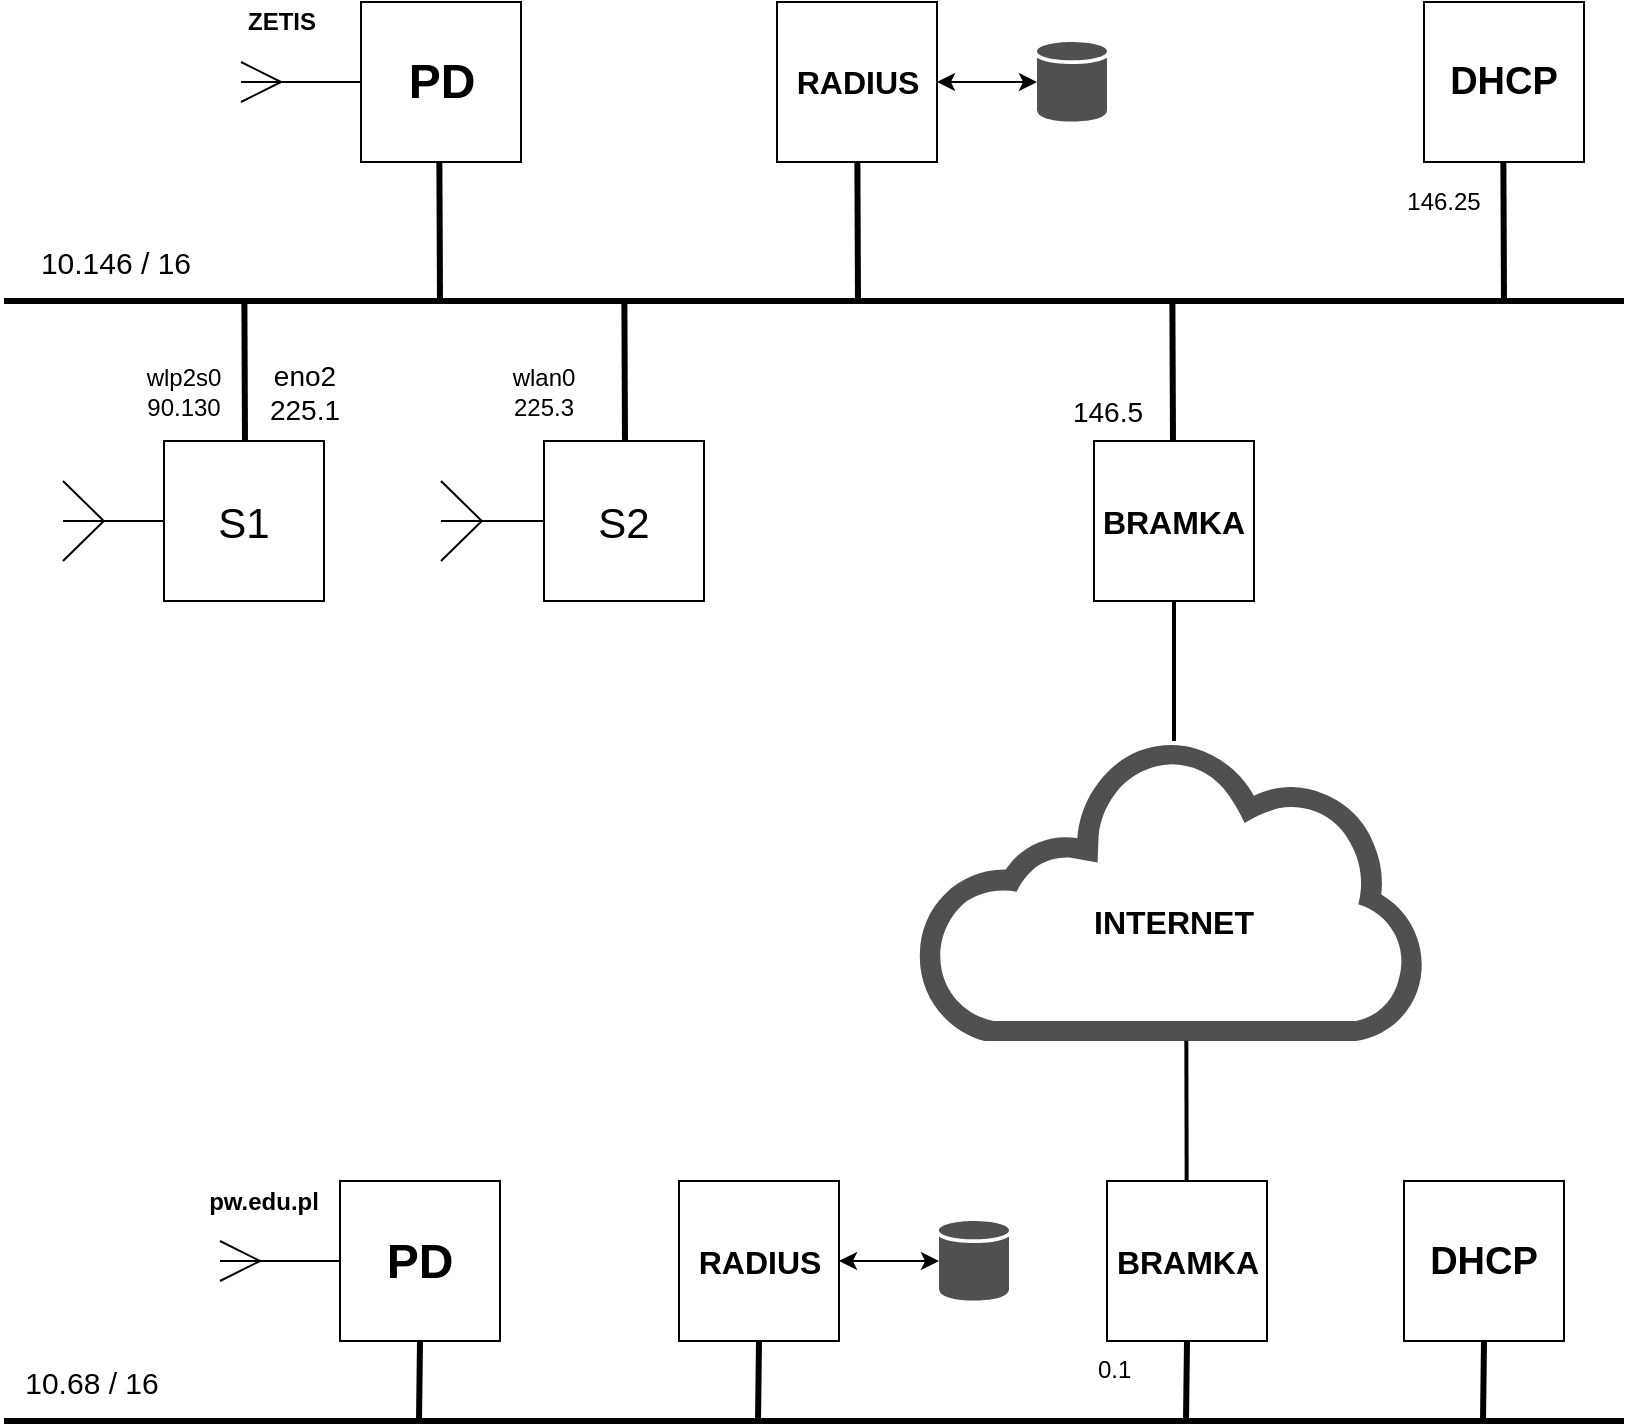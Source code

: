 <mxfile version="10.6.9" type="device"><diagram id="qBMnaad-tr1dU8JhTP3Y" name="Strona-1"><mxGraphModel dx="1162" dy="706" grid="1" gridSize="10" guides="1" tooltips="1" connect="1" arrows="1" fold="1" page="1" pageScale="1" pageWidth="1169" pageHeight="827" math="0" shadow="0"><root><mxCell id="0"/><mxCell id="1" parent="0"/><mxCell id="VgQm7Q-8ZgDjxKqc2qrW-3" value="" style="endArrow=none;html=1;strokeWidth=3;" parent="1" edge="1"><mxGeometry width="50" height="50" relative="1" as="geometry"><mxPoint x="70" y="159.5" as="sourcePoint"/><mxPoint x="880" y="159.5" as="targetPoint"/></mxGeometry></mxCell><mxCell id="VgQm7Q-8ZgDjxKqc2qrW-16" value="&lt;font style=&quot;font-size: 16px;&quot;&gt;&lt;b style=&quot;font-size: 16px;&quot;&gt;RADIUS&lt;/b&gt;&lt;/font&gt;" style="whiteSpace=wrap;html=1;aspect=fixed;fontSize=16;" parent="1" vertex="1"><mxGeometry x="407.5" y="599.5" width="80" height="80" as="geometry"/></mxCell><mxCell id="VgQm7Q-8ZgDjxKqc2qrW-17" value="" style="endArrow=none;html=1;strokeWidth=3;entryX=0.5;entryY=1;entryDx=0;entryDy=0;" parent="1" target="VgQm7Q-8ZgDjxKqc2qrW-16" edge="1"><mxGeometry width="50" height="50" relative="1" as="geometry"><mxPoint x="447" y="719.5" as="sourcePoint"/><mxPoint x="279" y="169.5" as="targetPoint"/></mxGeometry></mxCell><mxCell id="VgQm7Q-8ZgDjxKqc2qrW-18" value="" style="shadow=0;dashed=0;html=1;strokeColor=none;fillColor=#505050;labelPosition=center;verticalLabelPosition=bottom;verticalAlign=top;outlineConnect=0;align=center;shape=mxgraph.office.databases.database;fontSize=19;" parent="1" vertex="1"><mxGeometry x="537.5" y="619.5" width="35" height="40" as="geometry"/></mxCell><mxCell id="VgQm7Q-8ZgDjxKqc2qrW-19" value="" style="endArrow=classic;startArrow=classic;html=1;strokeWidth=1;fontSize=19;exitX=1;exitY=0.5;exitDx=0;exitDy=0;" parent="1" source="VgQm7Q-8ZgDjxKqc2qrW-16" target="VgQm7Q-8ZgDjxKqc2qrW-18" edge="1"><mxGeometry width="50" height="50" relative="1" as="geometry"><mxPoint x="57.5" y="969.5" as="sourcePoint"/><mxPoint x="107.5" y="919.5" as="targetPoint"/></mxGeometry></mxCell><mxCell id="VgQm7Q-8ZgDjxKqc2qrW-20" value="&lt;font style=&quot;font-size: 19px;&quot;&gt;&lt;b style=&quot;font-size: 19px;&quot;&gt;DHCP&lt;/b&gt;&lt;/font&gt;" style="whiteSpace=wrap;html=1;aspect=fixed;fontSize=19;" parent="1" vertex="1"><mxGeometry x="780" y="10" width="80" height="80" as="geometry"/></mxCell><mxCell id="VgQm7Q-8ZgDjxKqc2qrW-21" value="" style="endArrow=none;html=1;strokeWidth=3;entryX=0.5;entryY=1;entryDx=0;entryDy=0;" parent="1" edge="1"><mxGeometry width="50" height="50" relative="1" as="geometry"><mxPoint x="820" y="160" as="sourcePoint"/><mxPoint x="819.69" y="90.138" as="targetPoint"/></mxGeometry></mxCell><mxCell id="VgQm7Q-8ZgDjxKqc2qrW-22" value="BRAMKA" style="whiteSpace=wrap;html=1;aspect=fixed;fontSize=16;fontStyle=1" parent="1" vertex="1"><mxGeometry x="615" y="229.5" width="80" height="80" as="geometry"/></mxCell><mxCell id="VgQm7Q-8ZgDjxKqc2qrW-23" value="" style="endArrow=none;html=1;strokeWidth=3;entryX=0.5;entryY=1;entryDx=0;entryDy=0;" parent="1" edge="1"><mxGeometry width="50" height="50" relative="1" as="geometry"><mxPoint x="654.5" y="229.5" as="sourcePoint"/><mxPoint x="654.19" y="159.638" as="targetPoint"/></mxGeometry></mxCell><mxCell id="VgQm7Q-8ZgDjxKqc2qrW-24" value="" style="pointerEvents=1;shadow=0;dashed=0;html=1;strokeColor=none;fillColor=#505050;labelPosition=center;verticalLabelPosition=bottom;outlineConnect=0;verticalAlign=top;align=center;shape=mxgraph.office.clouds.cloud;fontSize=16;autosize=0;noLabel=0;" parent="1" vertex="1"><mxGeometry x="527" y="379.5" width="256" height="150" as="geometry"/></mxCell><mxCell id="VgQm7Q-8ZgDjxKqc2qrW-26" value="INTERNET" style="text;html=1;strokeColor=none;fillColor=none;align=center;verticalAlign=middle;whiteSpace=wrap;rounded=0;fontSize=16;fontStyle=1;autosize=0;noLabel=0;" parent="1" vertex="1"><mxGeometry x="635" y="459.5" width="40" height="20" as="geometry"/></mxCell><mxCell id="VgQm7Q-8ZgDjxKqc2qrW-27" value="" style="endArrow=none;html=1;strokeWidth=2;fontSize=16;entryX=0.5;entryY=1;entryDx=0;entryDy=0;" parent="1" source="VgQm7Q-8ZgDjxKqc2qrW-24" target="VgQm7Q-8ZgDjxKqc2qrW-22" edge="1"><mxGeometry width="50" height="50" relative="1" as="geometry"><mxPoint x="100" y="629.5" as="sourcePoint"/><mxPoint x="150" y="579.5" as="targetPoint"/></mxGeometry></mxCell><mxCell id="VgQm7Q-8ZgDjxKqc2qrW-28" value="&lt;font style=&quot;font-size: 15px&quot;&gt;10.146 / 16&lt;/font&gt;" style="text;html=1;strokeColor=none;fillColor=none;align=center;verticalAlign=middle;whiteSpace=wrap;rounded=0;fontSize=16;" parent="1" vertex="1"><mxGeometry x="81" y="129.5" width="90" height="20" as="geometry"/></mxCell><mxCell id="VgQm7Q-8ZgDjxKqc2qrW-30" value="S1" style="whiteSpace=wrap;html=1;aspect=fixed;fontSize=21;" parent="1" vertex="1"><mxGeometry x="150" y="229.5" width="80" height="80" as="geometry"/></mxCell><mxCell id="VgQm7Q-8ZgDjxKqc2qrW-31" value="" style="endArrow=none;html=1;strokeWidth=3;entryX=0.5;entryY=1;entryDx=0;entryDy=0;" parent="1" edge="1"><mxGeometry width="50" height="50" relative="1" as="geometry"><mxPoint x="190.5" y="229.5" as="sourcePoint"/><mxPoint x="190.19" y="159.638" as="targetPoint"/></mxGeometry></mxCell><mxCell id="VgQm7Q-8ZgDjxKqc2qrW-33" value="&lt;span style=&quot;font-size: 14px&quot;&gt;eno2&lt;br&gt;225.1&lt;/span&gt;" style="text;html=1;strokeColor=none;fillColor=none;align=center;verticalAlign=middle;whiteSpace=wrap;rounded=0;fontSize=14;" parent="1" vertex="1"><mxGeometry x="199.5" y="189.5" width="41" height="30" as="geometry"/></mxCell><mxCell id="VgQm7Q-8ZgDjxKqc2qrW-34" value="146.5" style="text;html=1;strokeColor=none;fillColor=none;align=center;verticalAlign=middle;whiteSpace=wrap;rounded=0;fontSize=14;" parent="1" vertex="1"><mxGeometry x="597.5" y="204.5" width="48" height="20" as="geometry"/></mxCell><mxCell id="VgQm7Q-8ZgDjxKqc2qrW-38" value="S2" style="whiteSpace=wrap;html=1;aspect=fixed;fontSize=21;" parent="1" vertex="1"><mxGeometry x="340" y="229.5" width="80" height="80" as="geometry"/></mxCell><mxCell id="VgQm7Q-8ZgDjxKqc2qrW-39" value="" style="endArrow=none;html=1;strokeWidth=3;entryX=0.5;entryY=1;entryDx=0;entryDy=0;" parent="1" edge="1"><mxGeometry width="50" height="50" relative="1" as="geometry"><mxPoint x="380.5" y="229.5" as="sourcePoint"/><mxPoint x="380.19" y="159.638" as="targetPoint"/></mxGeometry></mxCell><mxCell id="VuULmSxJueewxowDO9us-1" value="" style="endArrow=none;html=1;strokeWidth=3;" edge="1" parent="1"><mxGeometry width="50" height="50" relative="1" as="geometry"><mxPoint x="70" y="719.5" as="sourcePoint"/><mxPoint x="880" y="719.5" as="targetPoint"/></mxGeometry></mxCell><mxCell id="VuULmSxJueewxowDO9us-8" value="&lt;font style=&quot;font-size: 24px&quot;&gt;&lt;b&gt;PD&lt;/b&gt;&lt;/font&gt;" style="whiteSpace=wrap;html=1;aspect=fixed;" vertex="1" parent="1"><mxGeometry x="238" y="599.5" width="80" height="80" as="geometry"/></mxCell><mxCell id="VuULmSxJueewxowDO9us-9" value="" style="endArrow=none;html=1;strokeWidth=1;" edge="1" parent="1"><mxGeometry width="50" height="50" relative="1" as="geometry"><mxPoint x="178" y="629.5" as="sourcePoint"/><mxPoint x="198" y="639.5" as="targetPoint"/><Array as="points"/></mxGeometry></mxCell><mxCell id="VuULmSxJueewxowDO9us-10" value="" style="endArrow=none;html=1;strokeWidth=1;entryX=0;entryY=0.5;entryDx=0;entryDy=0;" edge="1" parent="1" target="VuULmSxJueewxowDO9us-8"><mxGeometry width="50" height="50" relative="1" as="geometry"><mxPoint x="178" y="639.5" as="sourcePoint"/><mxPoint x="188" y="599.5" as="targetPoint"/><Array as="points"/></mxGeometry></mxCell><mxCell id="VuULmSxJueewxowDO9us-11" value="" style="endArrow=none;html=1;strokeWidth=1;" edge="1" parent="1"><mxGeometry width="50" height="50" relative="1" as="geometry"><mxPoint x="178" y="649.5" as="sourcePoint"/><mxPoint x="198" y="639.5" as="targetPoint"/><Array as="points"/></mxGeometry></mxCell><mxCell id="VuULmSxJueewxowDO9us-12" value="pw.edu.pl" style="text;html=1;strokeColor=none;fillColor=none;align=center;verticalAlign=middle;whiteSpace=wrap;rounded=0;fontStyle=1" vertex="1" parent="1"><mxGeometry x="180" y="599.5" width="40" height="20" as="geometry"/></mxCell><mxCell id="VuULmSxJueewxowDO9us-13" value="" style="endArrow=none;html=1;strokeWidth=3;" edge="1" parent="1"><mxGeometry width="50" height="50" relative="1" as="geometry"><mxPoint x="277.5" y="719.5" as="sourcePoint"/><mxPoint x="278" y="679.5" as="targetPoint"/></mxGeometry></mxCell><mxCell id="VuULmSxJueewxowDO9us-14" value="BRAMKA" style="whiteSpace=wrap;html=1;aspect=fixed;fontSize=16;fontStyle=1" vertex="1" parent="1"><mxGeometry x="621.5" y="599.5" width="80" height="80" as="geometry"/></mxCell><mxCell id="VuULmSxJueewxowDO9us-15" value="" style="endArrow=none;html=1;strokeWidth=3;" edge="1" parent="1"><mxGeometry width="50" height="50" relative="1" as="geometry"><mxPoint x="661" y="719.5" as="sourcePoint"/><mxPoint x="661.5" y="679.5" as="targetPoint"/></mxGeometry></mxCell><mxCell id="VuULmSxJueewxowDO9us-16" value="" style="endArrow=none;html=1;strokeWidth=2;fontSize=16;entryX=0.5;entryY=1;entryDx=0;entryDy=0;" edge="1" parent="1"><mxGeometry width="50" height="50" relative="1" as="geometry"><mxPoint x="661.328" y="599.5" as="sourcePoint"/><mxPoint x="661.167" y="529.333" as="targetPoint"/></mxGeometry></mxCell><mxCell id="VuULmSxJueewxowDO9us-18" value="&lt;font style=&quot;font-size: 15px&quot;&gt;&lt;span&gt;10.68&lt;/span&gt;&amp;nbsp;/ 16&lt;/font&gt;" style="text;html=1;strokeColor=none;fillColor=none;align=center;verticalAlign=middle;whiteSpace=wrap;rounded=0;fontSize=16;" vertex="1" parent="1"><mxGeometry x="69" y="689.5" width="90" height="20" as="geometry"/></mxCell><mxCell id="VuULmSxJueewxowDO9us-20" value="0.1" style="text;html=1;" vertex="1" parent="1"><mxGeometry x="615" y="679.5" width="25" height="30" as="geometry"/></mxCell><mxCell id="VuULmSxJueewxowDO9us-22" value="&lt;font style=&quot;font-size: 19px;&quot;&gt;&lt;b style=&quot;font-size: 19px;&quot;&gt;DHCP&lt;/b&gt;&lt;/font&gt;" style="whiteSpace=wrap;html=1;aspect=fixed;fontSize=19;" vertex="1" parent="1"><mxGeometry x="770" y="599.5" width="80" height="80" as="geometry"/></mxCell><mxCell id="VuULmSxJueewxowDO9us-23" value="" style="endArrow=none;html=1;strokeWidth=3;" edge="1" parent="1"><mxGeometry width="50" height="50" relative="1" as="geometry"><mxPoint x="809.5" y="719.5" as="sourcePoint"/><mxPoint x="810" y="679.5" as="targetPoint"/></mxGeometry></mxCell><mxCell id="VuULmSxJueewxowDO9us-32" value="&lt;font style=&quot;font-size: 24px&quot;&gt;&lt;b&gt;PD&lt;/b&gt;&lt;/font&gt;" style="whiteSpace=wrap;html=1;aspect=fixed;" vertex="1" parent="1"><mxGeometry x="248.5" y="10" width="80" height="80" as="geometry"/></mxCell><mxCell id="VuULmSxJueewxowDO9us-33" value="" style="endArrow=none;html=1;strokeWidth=1;" edge="1" parent="1"><mxGeometry width="50" height="50" relative="1" as="geometry"><mxPoint x="188.5" y="40" as="sourcePoint"/><mxPoint x="208.5" y="50" as="targetPoint"/><Array as="points"/></mxGeometry></mxCell><mxCell id="VuULmSxJueewxowDO9us-34" value="" style="endArrow=none;html=1;strokeWidth=1;entryX=0;entryY=0.5;entryDx=0;entryDy=0;" edge="1" parent="1" target="VuULmSxJueewxowDO9us-32"><mxGeometry width="50" height="50" relative="1" as="geometry"><mxPoint x="188.5" y="50" as="sourcePoint"/><mxPoint x="198.5" y="10" as="targetPoint"/><Array as="points"/></mxGeometry></mxCell><mxCell id="VuULmSxJueewxowDO9us-35" value="" style="endArrow=none;html=1;strokeWidth=1;" edge="1" parent="1"><mxGeometry width="50" height="50" relative="1" as="geometry"><mxPoint x="188.5" y="60" as="sourcePoint"/><mxPoint x="208.5" y="50" as="targetPoint"/><Array as="points"/></mxGeometry></mxCell><mxCell id="VuULmSxJueewxowDO9us-37" value="ZETIS" style="text;html=1;strokeColor=none;fillColor=none;align=center;verticalAlign=middle;whiteSpace=wrap;rounded=0;fontStyle=1" vertex="1" parent="1"><mxGeometry x="189" y="10" width="40" height="20" as="geometry"/></mxCell><mxCell id="VuULmSxJueewxowDO9us-38" value="" style="endArrow=none;html=1;strokeWidth=3;entryX=0.5;entryY=1;entryDx=0;entryDy=0;" edge="1" parent="1"><mxGeometry width="50" height="50" relative="1" as="geometry"><mxPoint x="288" y="160" as="sourcePoint"/><mxPoint x="287.69" y="90.138" as="targetPoint"/></mxGeometry></mxCell><mxCell id="VuULmSxJueewxowDO9us-39" value="&lt;font style=&quot;font-size: 16px;&quot;&gt;&lt;b style=&quot;font-size: 16px;&quot;&gt;RADIUS&lt;/b&gt;&lt;/font&gt;" style="whiteSpace=wrap;html=1;aspect=fixed;fontSize=16;" vertex="1" parent="1"><mxGeometry x="456.5" y="10" width="80" height="80" as="geometry"/></mxCell><mxCell id="VuULmSxJueewxowDO9us-40" value="" style="shadow=0;dashed=0;html=1;strokeColor=none;fillColor=#505050;labelPosition=center;verticalLabelPosition=bottom;verticalAlign=top;outlineConnect=0;align=center;shape=mxgraph.office.databases.database;fontSize=19;" vertex="1" parent="1"><mxGeometry x="586.5" y="30" width="35" height="40" as="geometry"/></mxCell><mxCell id="VuULmSxJueewxowDO9us-41" value="" style="endArrow=classic;startArrow=classic;html=1;strokeWidth=1;fontSize=19;exitX=1;exitY=0.5;exitDx=0;exitDy=0;" edge="1" parent="1" source="VuULmSxJueewxowDO9us-39" target="VuULmSxJueewxowDO9us-40"><mxGeometry width="50" height="50" relative="1" as="geometry"><mxPoint x="106.5" y="380" as="sourcePoint"/><mxPoint x="156.5" y="330" as="targetPoint"/></mxGeometry></mxCell><mxCell id="VuULmSxJueewxowDO9us-42" value="" style="endArrow=none;html=1;strokeWidth=3;entryX=0.5;entryY=1;entryDx=0;entryDy=0;" edge="1" parent="1"><mxGeometry width="50" height="50" relative="1" as="geometry"><mxPoint x="497" y="160" as="sourcePoint"/><mxPoint x="496.69" y="90.138" as="targetPoint"/></mxGeometry></mxCell><mxCell id="VuULmSxJueewxowDO9us-43" value="" style="verticalLabelPosition=bottom;shadow=0;dashed=0;align=center;fillColor=#ffffff;html=1;verticalAlign=top;strokeWidth=1;shape=mxgraph.electrical.radio.aerial_-_antenna_1;rotation=-90;" vertex="1" parent="1"><mxGeometry x="105" y="244" width="40" height="51" as="geometry"/></mxCell><mxCell id="VuULmSxJueewxowDO9us-44" value="" style="verticalLabelPosition=bottom;shadow=0;dashed=0;align=center;fillColor=#ffffff;html=1;verticalAlign=top;strokeWidth=1;shape=mxgraph.electrical.radio.aerial_-_antenna_1;rotation=-90;" vertex="1" parent="1"><mxGeometry x="294" y="244" width="40" height="51" as="geometry"/></mxCell><mxCell id="VuULmSxJueewxowDO9us-45" value="&lt;span&gt;wlp2s0&lt;br&gt;90.130&lt;br&gt;&lt;/span&gt;" style="text;html=1;strokeColor=none;fillColor=none;align=center;verticalAlign=middle;whiteSpace=wrap;rounded=0;" vertex="1" parent="1"><mxGeometry x="140" y="194.5" width="40" height="20" as="geometry"/></mxCell><mxCell id="VuULmSxJueewxowDO9us-46" value="&lt;span&gt;146.25&lt;/span&gt;" style="text;html=1;strokeColor=none;fillColor=none;align=center;verticalAlign=middle;whiteSpace=wrap;rounded=0;" vertex="1" parent="1"><mxGeometry x="770" y="100" width="40" height="20" as="geometry"/></mxCell><mxCell id="VuULmSxJueewxowDO9us-47" value="wlan0&lt;br&gt;&lt;span&gt;225.3&lt;/span&gt;&lt;br&gt;" style="text;html=1;strokeColor=none;fillColor=none;align=center;verticalAlign=middle;whiteSpace=wrap;rounded=0;" vertex="1" parent="1"><mxGeometry x="320" y="194.5" width="40" height="20" as="geometry"/></mxCell></root></mxGraphModel></diagram></mxfile>